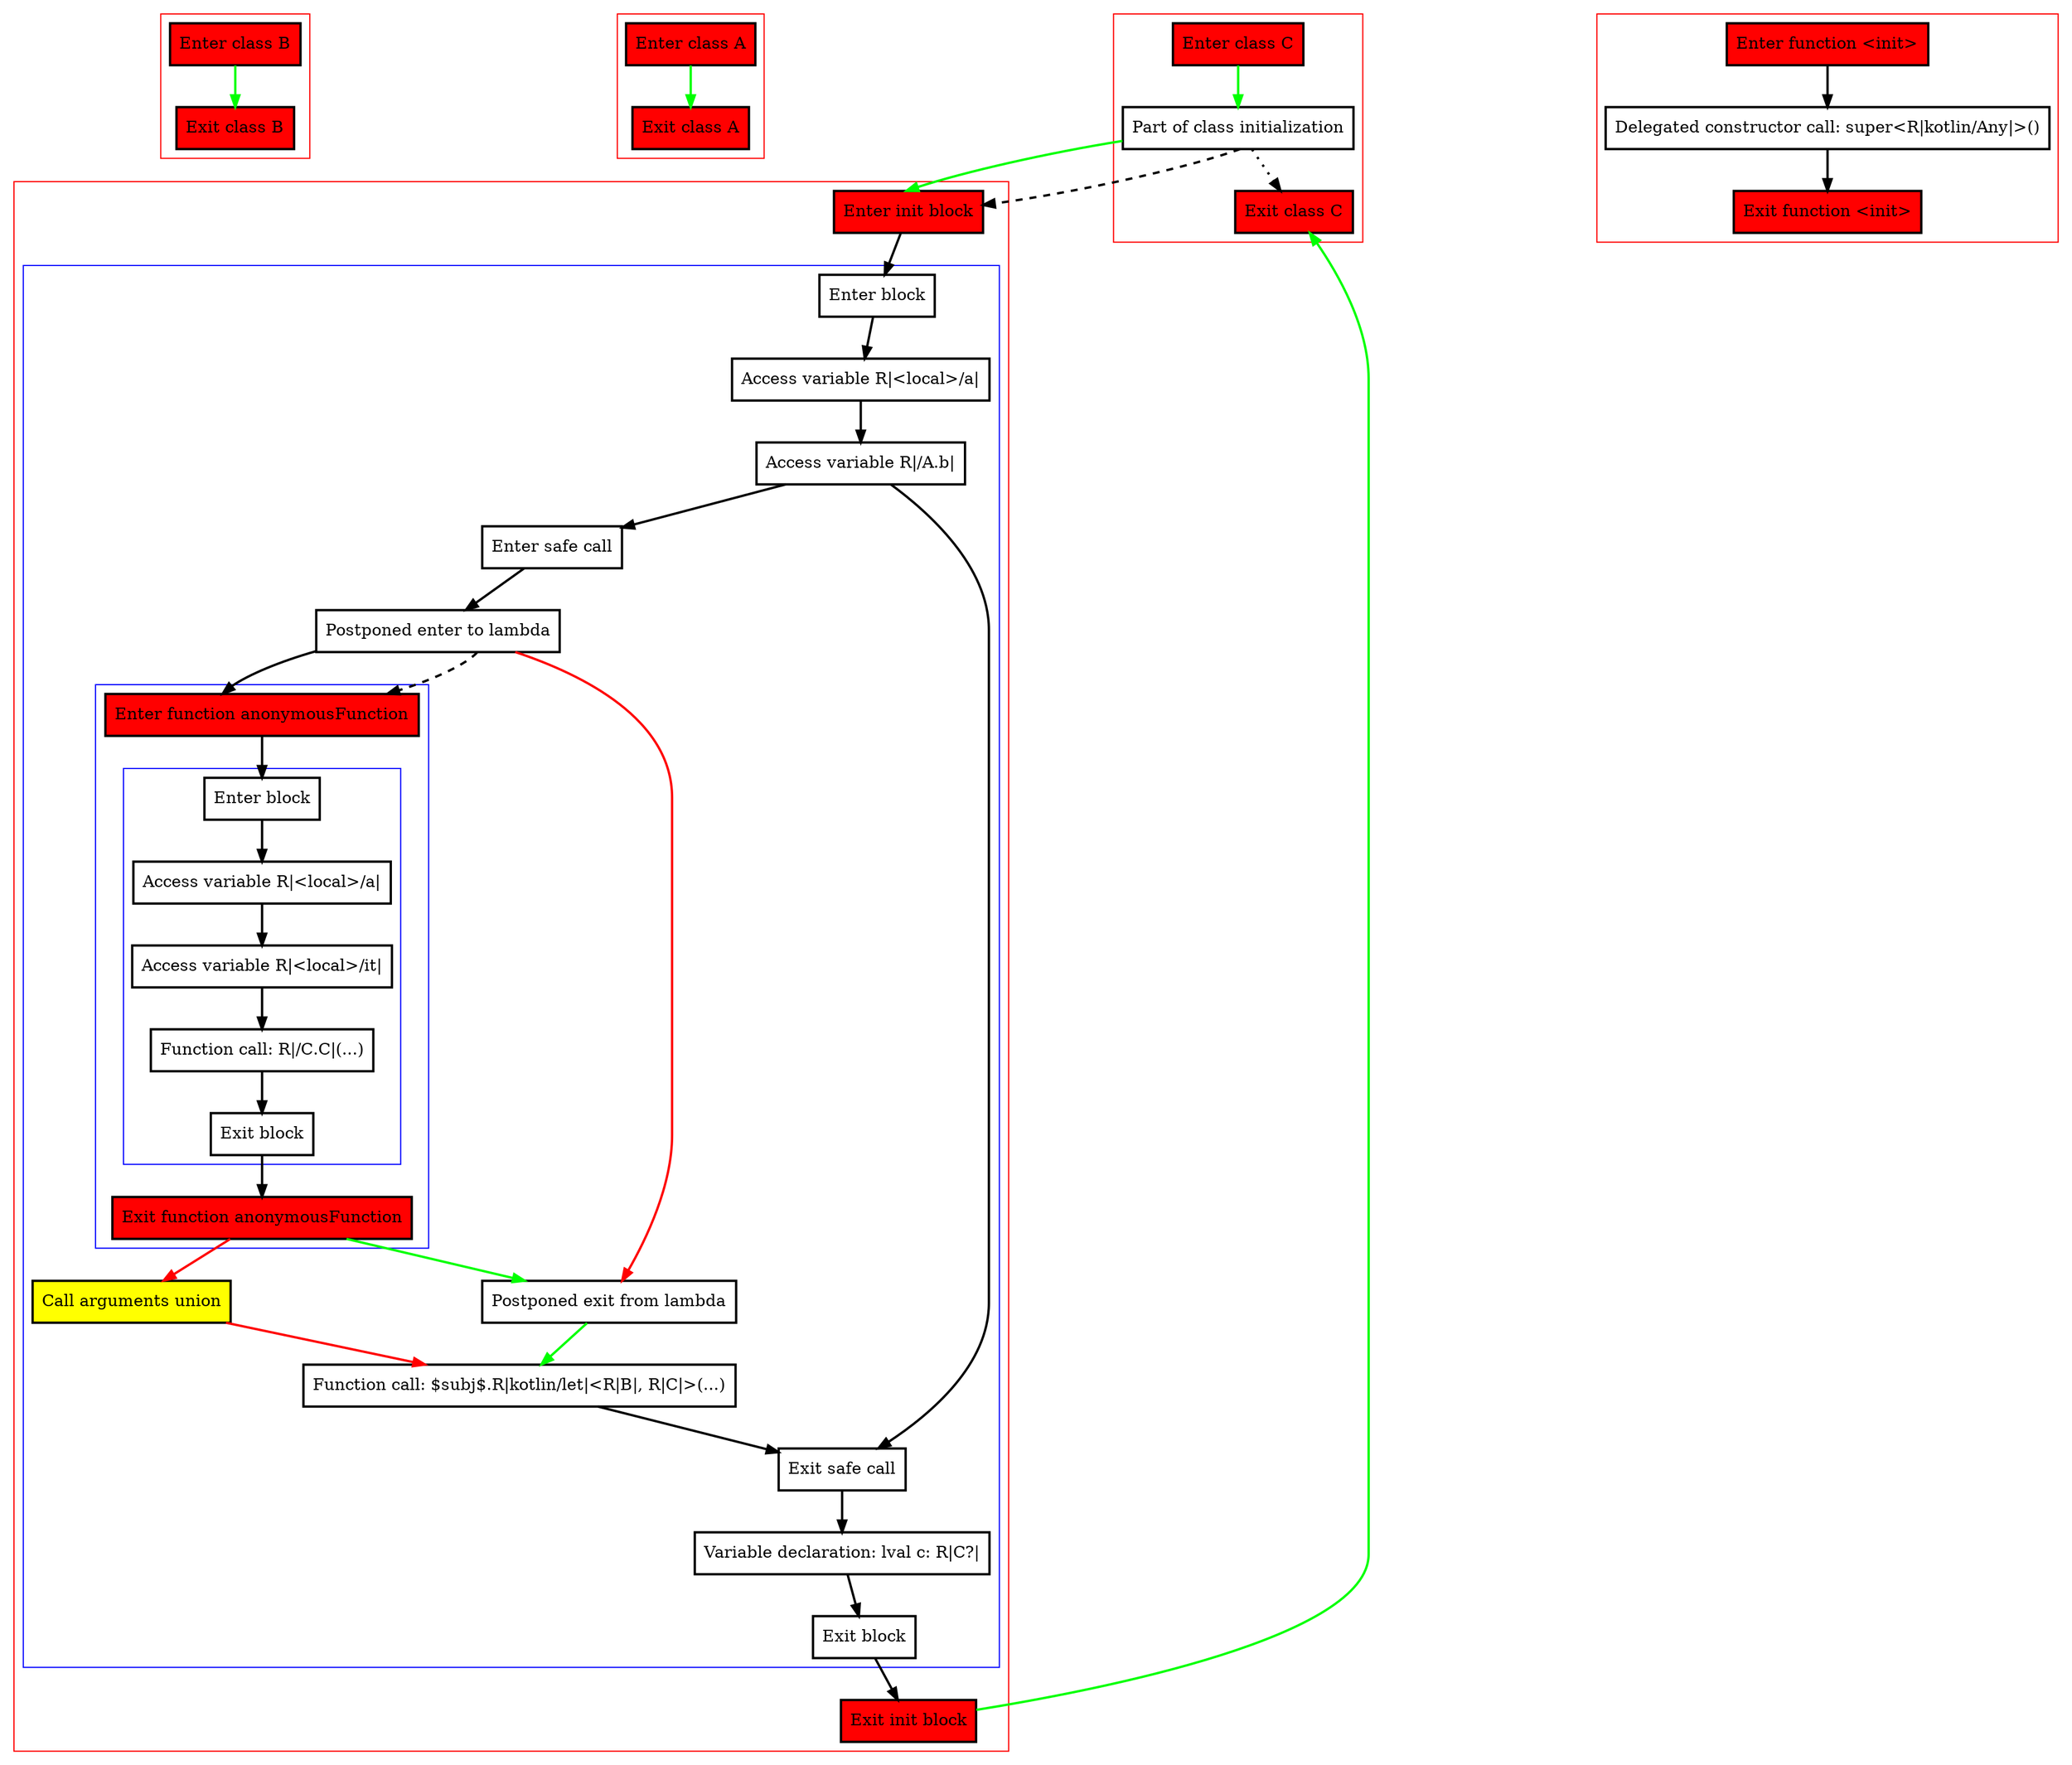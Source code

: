 digraph initBlockAndInPlaceLambda_kt {
    graph [nodesep=3]
    node [shape=box penwidth=2]
    edge [penwidth=2]

    subgraph cluster_0 {
        color=red
        0 [label="Enter class B" style="filled" fillcolor=red];
        1 [label="Exit class B" style="filled" fillcolor=red];
    }
    0 -> {1} [color=green];

    subgraph cluster_1 {
        color=red
        2 [label="Enter class A" style="filled" fillcolor=red];
        3 [label="Exit class A" style="filled" fillcolor=red];
    }
    2 -> {3} [color=green];

    subgraph cluster_2 {
        color=red
        4 [label="Enter class C" style="filled" fillcolor=red];
        5 [label="Part of class initialization"];
        6 [label="Exit class C" style="filled" fillcolor=red];
    }
    4 -> {5} [color=green];
    5 -> {6} [style=dotted];
    5 -> {10} [color=green];
    5 -> {10} [style=dashed];

    subgraph cluster_3 {
        color=red
        7 [label="Enter function <init>" style="filled" fillcolor=red];
        8 [label="Delegated constructor call: super<R|kotlin/Any|>()"];
        9 [label="Exit function <init>" style="filled" fillcolor=red];
    }
    7 -> {8};
    8 -> {9};

    subgraph cluster_4 {
        color=red
        10 [label="Enter init block" style="filled" fillcolor=red];
        subgraph cluster_5 {
            color=blue
            11 [label="Enter block"];
            12 [label="Access variable R|<local>/a|"];
            13 [label="Access variable R|/A.b|"];
            14 [label="Enter safe call"];
            15 [label="Postponed enter to lambda"];
            subgraph cluster_6 {
                color=blue
                23 [label="Enter function anonymousFunction" style="filled" fillcolor=red];
                subgraph cluster_7 {
                    color=blue
                    24 [label="Enter block"];
                    25 [label="Access variable R|<local>/a|"];
                    26 [label="Access variable R|<local>/it|"];
                    27 [label="Function call: R|/C.C|(...)"];
                    28 [label="Exit block"];
                }
                29 [label="Exit function anonymousFunction" style="filled" fillcolor=red];
            }
            16 [label="Call arguments union" style="filled" fillcolor=yellow];
            17 [label="Postponed exit from lambda"];
            18 [label="Function call: $subj$.R|kotlin/let|<R|B|, R|C|>(...)"];
            19 [label="Exit safe call"];
            20 [label="Variable declaration: lval c: R|C?|"];
            21 [label="Exit block"];
        }
        22 [label="Exit init block" style="filled" fillcolor=red];
    }
    10 -> {11};
    11 -> {12};
    12 -> {13};
    13 -> {14 19};
    14 -> {15};
    15 -> {23};
    15 -> {17} [color=red];
    15 -> {23} [style=dashed];
    16 -> {18} [color=red];
    17 -> {18} [color=green];
    18 -> {19};
    19 -> {20};
    20 -> {21};
    21 -> {22};
    22 -> {6} [color=green];
    23 -> {24};
    24 -> {25};
    25 -> {26};
    26 -> {27};
    27 -> {28};
    28 -> {29};
    29 -> {16} [color=red];
    29 -> {17} [color=green];

}
